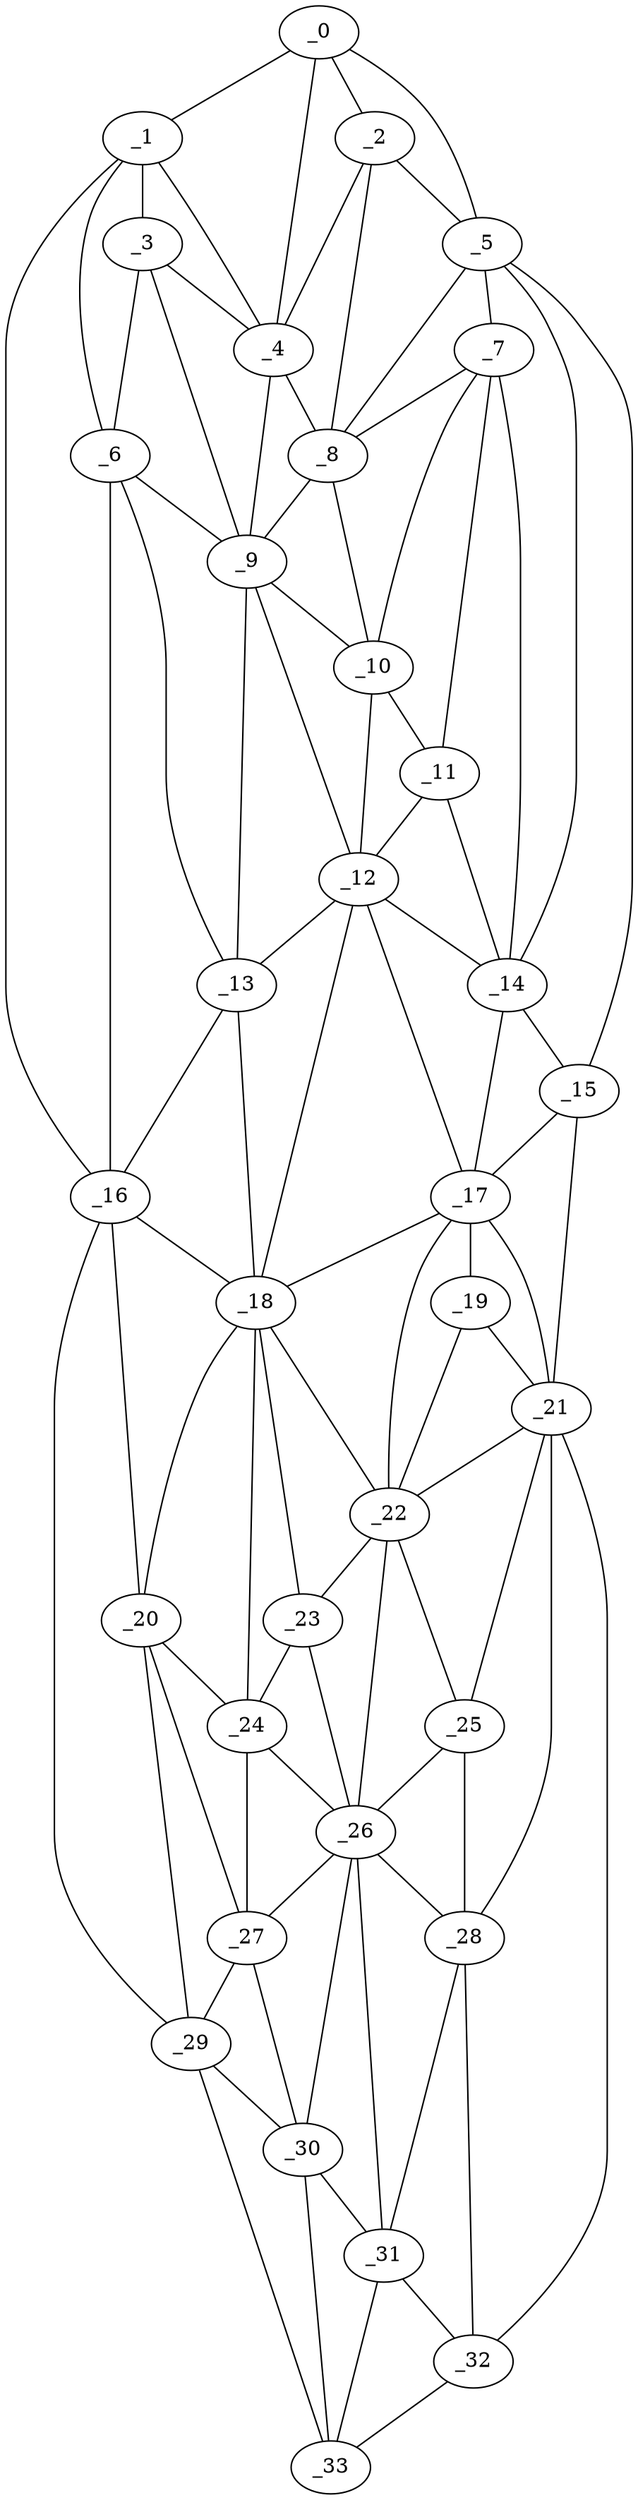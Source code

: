graph "obj8__30.gxl" {
	_0	 [x=9,
		y=58];
	_1	 [x=10,
		y=70];
	_0 -- _1	 [valence=1];
	_2	 [x=20,
		y=56];
	_0 -- _2	 [valence=1];
	_4	 [x=23,
		y=62];
	_0 -- _4	 [valence=2];
	_5	 [x=27,
		y=46];
	_0 -- _5	 [valence=1];
	_3	 [x=22,
		y=69];
	_1 -- _3	 [valence=2];
	_1 -- _4	 [valence=1];
	_6	 [x=33,
		y=75];
	_1 -- _6	 [valence=1];
	_16	 [x=68,
		y=83];
	_1 -- _16	 [valence=1];
	_2 -- _4	 [valence=2];
	_2 -- _5	 [valence=2];
	_8	 [x=37,
		y=57];
	_2 -- _8	 [valence=1];
	_3 -- _4	 [valence=1];
	_3 -- _6	 [valence=2];
	_9	 [x=38,
		y=64];
	_3 -- _9	 [valence=1];
	_4 -- _8	 [valence=2];
	_4 -- _9	 [valence=2];
	_7	 [x=37,
		y=49];
	_5 -- _7	 [valence=2];
	_5 -- _8	 [valence=1];
	_14	 [x=56,
		y=44];
	_5 -- _14	 [valence=2];
	_15	 [x=61,
		y=43];
	_5 -- _15	 [valence=1];
	_6 -- _9	 [valence=1];
	_13	 [x=55,
		y=71];
	_6 -- _13	 [valence=2];
	_6 -- _16	 [valence=1];
	_7 -- _8	 [valence=2];
	_10	 [x=46,
		y=57];
	_7 -- _10	 [valence=2];
	_11	 [x=51,
		y=47];
	_7 -- _11	 [valence=1];
	_7 -- _14	 [valence=2];
	_8 -- _9	 [valence=1];
	_8 -- _10	 [valence=1];
	_9 -- _10	 [valence=2];
	_12	 [x=54,
		y=68];
	_9 -- _12	 [valence=2];
	_9 -- _13	 [valence=2];
	_10 -- _11	 [valence=2];
	_10 -- _12	 [valence=2];
	_11 -- _12	 [valence=1];
	_11 -- _14	 [valence=2];
	_12 -- _13	 [valence=2];
	_12 -- _14	 [valence=2];
	_17	 [x=69,
		y=46];
	_12 -- _17	 [valence=1];
	_18	 [x=72,
		y=71];
	_12 -- _18	 [valence=1];
	_13 -- _16	 [valence=1];
	_13 -- _18	 [valence=2];
	_14 -- _15	 [valence=2];
	_14 -- _17	 [valence=2];
	_15 -- _17	 [valence=1];
	_21	 [x=80,
		y=43];
	_15 -- _21	 [valence=1];
	_16 -- _18	 [valence=2];
	_20	 [x=79,
		y=80];
	_16 -- _20	 [valence=1];
	_29	 [x=105,
		y=81];
	_16 -- _29	 [valence=1];
	_17 -- _18	 [valence=2];
	_19	 [x=73,
		y=46];
	_17 -- _19	 [valence=1];
	_17 -- _21	 [valence=2];
	_22	 [x=80,
		y=54];
	_17 -- _22	 [valence=2];
	_18 -- _20	 [valence=2];
	_18 -- _22	 [valence=2];
	_23	 [x=81,
		y=62];
	_18 -- _23	 [valence=2];
	_24	 [x=85,
		y=74];
	_18 -- _24	 [valence=1];
	_19 -- _21	 [valence=2];
	_19 -- _22	 [valence=2];
	_20 -- _24	 [valence=1];
	_27	 [x=94,
		y=76];
	_20 -- _27	 [valence=1];
	_20 -- _29	 [valence=2];
	_21 -- _22	 [valence=2];
	_25	 [x=87,
		y=47];
	_21 -- _25	 [valence=2];
	_28	 [x=101,
		y=54];
	_21 -- _28	 [valence=2];
	_32	 [x=124,
		y=63];
	_21 -- _32	 [valence=1];
	_22 -- _23	 [valence=2];
	_22 -- _25	 [valence=1];
	_26	 [x=92,
		y=61];
	_22 -- _26	 [valence=2];
	_23 -- _24	 [valence=1];
	_23 -- _26	 [valence=1];
	_24 -- _26	 [valence=2];
	_24 -- _27	 [valence=2];
	_25 -- _26	 [valence=2];
	_25 -- _28	 [valence=1];
	_26 -- _27	 [valence=1];
	_26 -- _28	 [valence=1];
	_30	 [x=106,
		y=74];
	_26 -- _30	 [valence=2];
	_31	 [x=109,
		y=67];
	_26 -- _31	 [valence=1];
	_27 -- _29	 [valence=2];
	_27 -- _30	 [valence=1];
	_28 -- _31	 [valence=2];
	_28 -- _32	 [valence=1];
	_29 -- _30	 [valence=2];
	_33	 [x=125,
		y=70];
	_29 -- _33	 [valence=1];
	_30 -- _31	 [valence=2];
	_30 -- _33	 [valence=2];
	_31 -- _32	 [valence=1];
	_31 -- _33	 [valence=1];
	_32 -- _33	 [valence=1];
}
